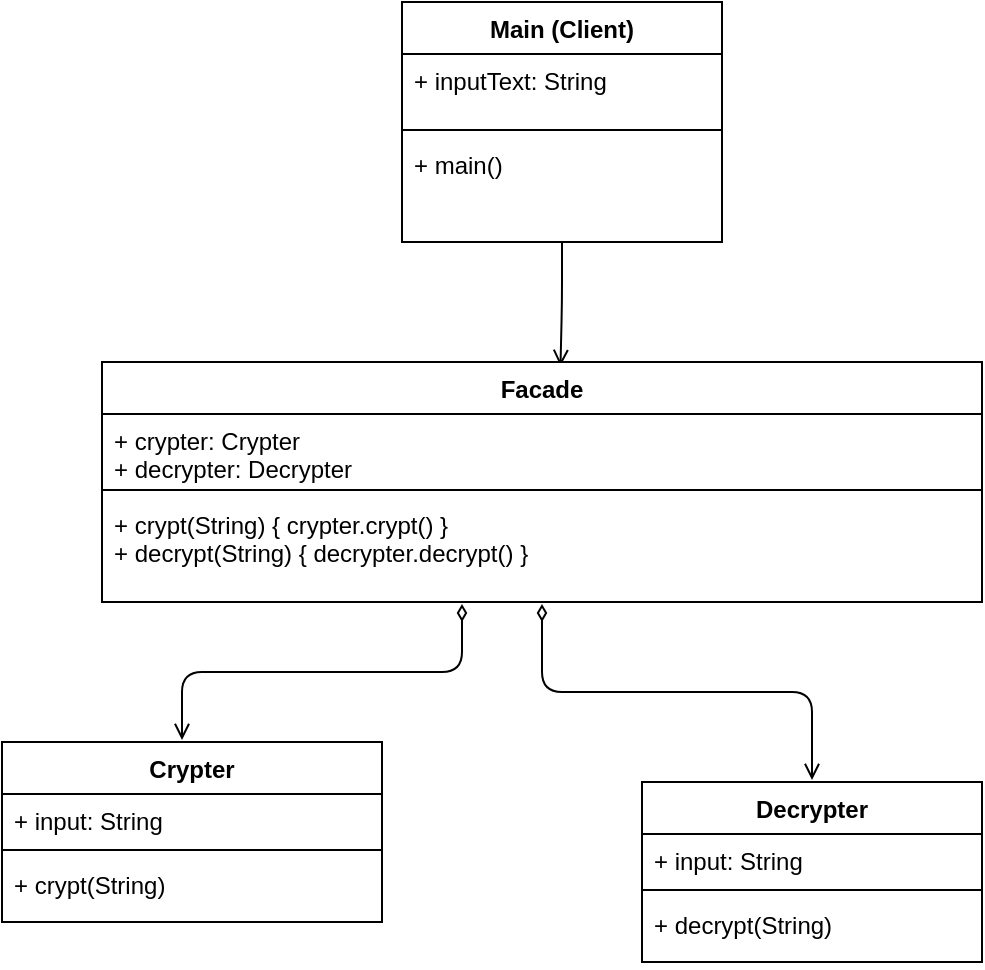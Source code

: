 <mxfile version="15.5.4" type="embed"><diagram name="Page-1" id="929967ad-93f9-6ef4-fab6-5d389245f69c"><mxGraphModel dx="899" dy="400" grid="1" gridSize="10" guides="1" tooltips="1" connect="1" arrows="1" fold="1" page="1" pageScale="1.5" pageWidth="1169" pageHeight="826" background="none" math="0" shadow="0"><root><mxCell id="0" style=";html=1;"/><mxCell id="1" style=";html=1;" parent="0"/><mxCell id="a0IgpELsFQVMaeUdZJJS-10" style="edgeStyle=orthogonalEdgeStyle;rounded=1;orthogonalLoop=1;jettySize=auto;html=1;entryX=0.521;entryY=0.017;entryDx=0;entryDy=0;entryPerimeter=0;endArrow=open;endFill=0;" parent="1" source="a0IgpELsFQVMaeUdZJJS-2" target="a0IgpELsFQVMaeUdZJJS-6" edge="1"><mxGeometry relative="1" as="geometry"/></mxCell><mxCell id="a0IgpELsFQVMaeUdZJJS-2" value="Main (Client)" style="swimlane;fontStyle=1;align=center;verticalAlign=top;childLayout=stackLayout;horizontal=1;startSize=26;horizontalStack=0;resizeParent=1;resizeParentMax=0;resizeLast=0;collapsible=1;marginBottom=0;" parent="1" vertex="1"><mxGeometry x="650" y="300" width="160" height="120" as="geometry"/></mxCell><mxCell id="a0IgpELsFQVMaeUdZJJS-3" value="+ inputText: String&#10;" style="text;strokeColor=none;fillColor=none;align=left;verticalAlign=top;spacingLeft=4;spacingRight=4;overflow=hidden;rotatable=0;points=[[0,0.5],[1,0.5]];portConstraint=eastwest;" parent="a0IgpELsFQVMaeUdZJJS-2" vertex="1"><mxGeometry y="26" width="160" height="34" as="geometry"/></mxCell><mxCell id="a0IgpELsFQVMaeUdZJJS-4" value="" style="line;strokeWidth=1;fillColor=none;align=left;verticalAlign=middle;spacingTop=-1;spacingLeft=3;spacingRight=3;rotatable=0;labelPosition=right;points=[];portConstraint=eastwest;strokeColor=inherit;" parent="a0IgpELsFQVMaeUdZJJS-2" vertex="1"><mxGeometry y="60" width="160" height="8" as="geometry"/></mxCell><mxCell id="a0IgpELsFQVMaeUdZJJS-5" value="+ main() " style="text;strokeColor=none;fillColor=none;align=left;verticalAlign=top;spacingLeft=4;spacingRight=4;overflow=hidden;rotatable=0;points=[[0,0.5],[1,0.5]];portConstraint=eastwest;" parent="a0IgpELsFQVMaeUdZJJS-2" vertex="1"><mxGeometry y="68" width="160" height="52" as="geometry"/></mxCell><mxCell id="a0IgpELsFQVMaeUdZJJS-15" style="edgeStyle=orthogonalEdgeStyle;rounded=1;orthogonalLoop=1;jettySize=auto;html=1;endArrow=open;endFill=0;startArrow=diamondThin;startFill=0;targetPerimeterSpacing=1;sourcePerimeterSpacing=1;shadow=0;" parent="1" source="a0IgpELsFQVMaeUdZJJS-6" target="a0IgpELsFQVMaeUdZJJS-11" edge="1"><mxGeometry relative="1" as="geometry"><Array as="points"><mxPoint x="680" y="635"/><mxPoint x="540" y="635"/></Array></mxGeometry></mxCell><mxCell id="a0IgpELsFQVMaeUdZJJS-20" style="edgeStyle=orthogonalEdgeStyle;rounded=1;sketch=0;orthogonalLoop=1;jettySize=auto;html=1;shadow=0;startArrow=diamondThin;startFill=0;endArrow=open;endFill=0;sourcePerimeterSpacing=1;targetPerimeterSpacing=1;" parent="1" source="a0IgpELsFQVMaeUdZJJS-6" target="a0IgpELsFQVMaeUdZJJS-16" edge="1"><mxGeometry relative="1" as="geometry"/></mxCell><mxCell id="a0IgpELsFQVMaeUdZJJS-6" value="Facade" style="swimlane;fontStyle=1;align=center;verticalAlign=top;childLayout=stackLayout;horizontal=1;startSize=26;horizontalStack=0;resizeParent=1;resizeParentMax=0;resizeLast=0;collapsible=1;marginBottom=0;" parent="1" vertex="1"><mxGeometry x="500" y="480" width="440" height="120" as="geometry"/></mxCell><mxCell id="a0IgpELsFQVMaeUdZJJS-7" value="+ crypter: Crypter&#10;+ decrypter: Decrypter" style="text;strokeColor=none;fillColor=none;align=left;verticalAlign=top;spacingLeft=4;spacingRight=4;overflow=hidden;rotatable=0;points=[[0,0.5],[1,0.5]];portConstraint=eastwest;" parent="a0IgpELsFQVMaeUdZJJS-6" vertex="1"><mxGeometry y="26" width="440" height="34" as="geometry"/></mxCell><mxCell id="a0IgpELsFQVMaeUdZJJS-8" value="" style="line;strokeWidth=1;fillColor=none;align=left;verticalAlign=middle;spacingTop=-1;spacingLeft=3;spacingRight=3;rotatable=0;labelPosition=right;points=[];portConstraint=eastwest;strokeColor=inherit;" parent="a0IgpELsFQVMaeUdZJJS-6" vertex="1"><mxGeometry y="60" width="440" height="8" as="geometry"/></mxCell><mxCell id="a0IgpELsFQVMaeUdZJJS-9" value="+ crypt(String) { crypter.crypt() }&#10;+ decrypt(String) { decrypter.decrypt() }" style="text;strokeColor=none;fillColor=none;align=left;verticalAlign=top;spacingLeft=4;spacingRight=4;overflow=hidden;rotatable=0;points=[[0,0.5],[1,0.5]];portConstraint=eastwest;" parent="a0IgpELsFQVMaeUdZJJS-6" vertex="1"><mxGeometry y="68" width="440" height="52" as="geometry"/></mxCell><mxCell id="a0IgpELsFQVMaeUdZJJS-11" value="Crypter" style="swimlane;fontStyle=1;align=center;verticalAlign=top;childLayout=stackLayout;horizontal=1;startSize=26;horizontalStack=0;resizeParent=1;resizeParentMax=0;resizeLast=0;collapsible=1;marginBottom=0;" parent="1" vertex="1"><mxGeometry x="450" y="670" width="190" height="90" as="geometry"/></mxCell><mxCell id="a0IgpELsFQVMaeUdZJJS-12" value="+ input: String" style="text;strokeColor=none;fillColor=none;align=left;verticalAlign=top;spacingLeft=4;spacingRight=4;overflow=hidden;rotatable=0;points=[[0,0.5],[1,0.5]];portConstraint=eastwest;" parent="a0IgpELsFQVMaeUdZJJS-11" vertex="1"><mxGeometry y="26" width="190" height="24" as="geometry"/></mxCell><mxCell id="a0IgpELsFQVMaeUdZJJS-13" value="" style="line;strokeWidth=1;fillColor=none;align=left;verticalAlign=middle;spacingTop=-1;spacingLeft=3;spacingRight=3;rotatable=0;labelPosition=right;points=[];portConstraint=eastwest;strokeColor=inherit;" parent="a0IgpELsFQVMaeUdZJJS-11" vertex="1"><mxGeometry y="50" width="190" height="8" as="geometry"/></mxCell><mxCell id="a0IgpELsFQVMaeUdZJJS-14" value="+ crypt(String)" style="text;strokeColor=none;fillColor=none;align=left;verticalAlign=top;spacingLeft=4;spacingRight=4;overflow=hidden;rotatable=0;points=[[0,0.5],[1,0.5]];portConstraint=eastwest;" parent="a0IgpELsFQVMaeUdZJJS-11" vertex="1"><mxGeometry y="58" width="190" height="32" as="geometry"/></mxCell><mxCell id="a0IgpELsFQVMaeUdZJJS-16" value="Decrypter" style="swimlane;fontStyle=1;align=center;verticalAlign=top;childLayout=stackLayout;horizontal=1;startSize=26;horizontalStack=0;resizeParent=1;resizeParentMax=0;resizeLast=0;collapsible=1;marginBottom=0;" parent="1" vertex="1"><mxGeometry x="770" y="690" width="170" height="90" as="geometry"/></mxCell><mxCell id="a0IgpELsFQVMaeUdZJJS-17" value="+ input: String" style="text;strokeColor=none;fillColor=none;align=left;verticalAlign=top;spacingLeft=4;spacingRight=4;overflow=hidden;rotatable=0;points=[[0,0.5],[1,0.5]];portConstraint=eastwest;" parent="a0IgpELsFQVMaeUdZJJS-16" vertex="1"><mxGeometry y="26" width="170" height="24" as="geometry"/></mxCell><mxCell id="a0IgpELsFQVMaeUdZJJS-18" value="" style="line;strokeWidth=1;fillColor=none;align=left;verticalAlign=middle;spacingTop=-1;spacingLeft=3;spacingRight=3;rotatable=0;labelPosition=right;points=[];portConstraint=eastwest;strokeColor=inherit;" parent="a0IgpELsFQVMaeUdZJJS-16" vertex="1"><mxGeometry y="50" width="170" height="8" as="geometry"/></mxCell><mxCell id="a0IgpELsFQVMaeUdZJJS-19" value="+ decrypt(String)" style="text;strokeColor=none;fillColor=none;align=left;verticalAlign=top;spacingLeft=4;spacingRight=4;overflow=hidden;rotatable=0;points=[[0,0.5],[1,0.5]];portConstraint=eastwest;" parent="a0IgpELsFQVMaeUdZJJS-16" vertex="1"><mxGeometry y="58" width="170" height="32" as="geometry"/></mxCell></root></mxGraphModel></diagram></mxfile>